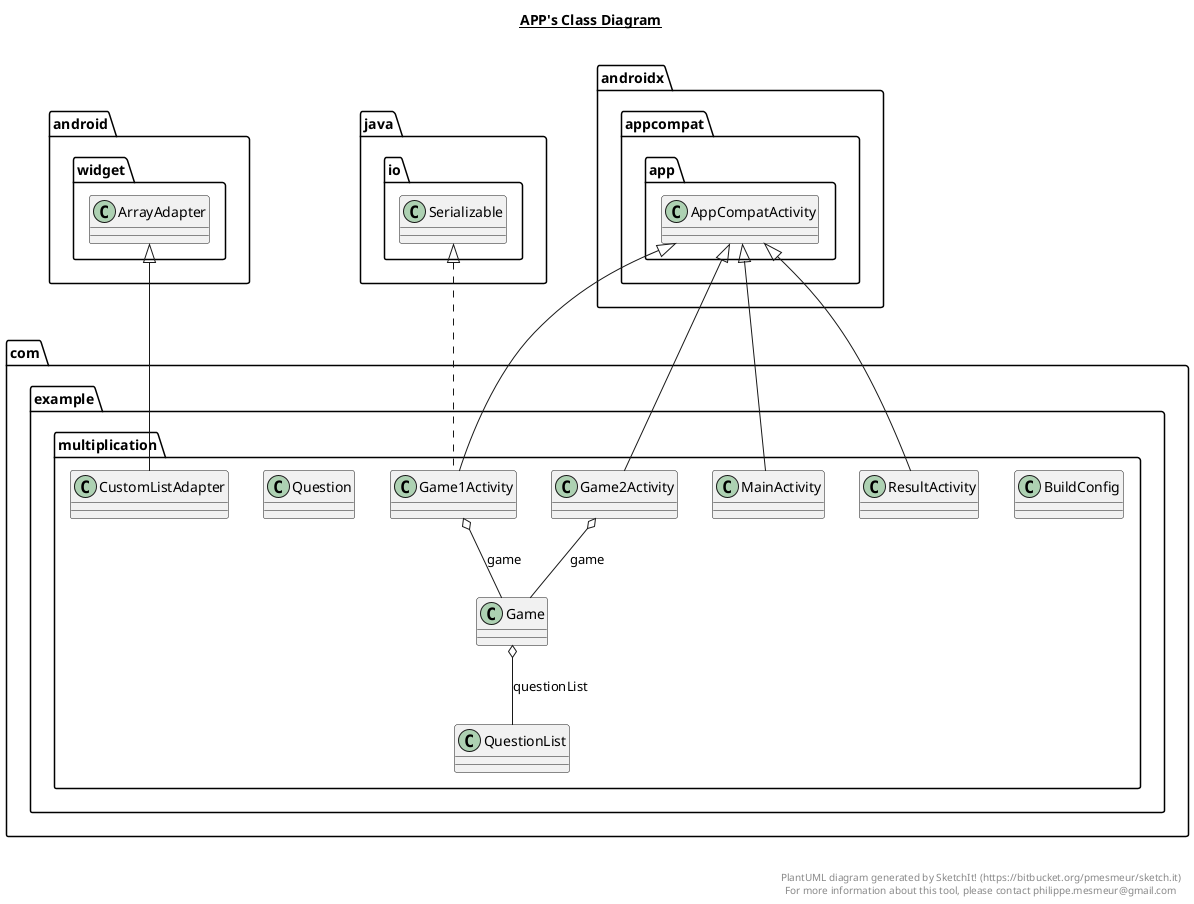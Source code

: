 @startuml

title __APP's Class Diagram__\n

  namespace com.example.multiplication {
    class com.example.multiplication.BuildConfig {
    }
  }
  

  namespace com.example.multiplication {
    class com.example.multiplication.CustomListAdapter {
    }
  }
  

  namespace com.example.multiplication {
    class com.example.multiplication.Game {
    }
  }
  

  namespace com.example.multiplication {
    class com.example.multiplication.Game1Activity {
    }
  }
  

  namespace com.example.multiplication {
    class com.example.multiplication.Game2Activity {
    }
  }
  

  namespace com.example.multiplication {
    class com.example.multiplication.MainActivity {
    }
  }
  

  namespace com.example.multiplication {
    class com.example.multiplication.Question {
    }
  }
  

  namespace com.example.multiplication {
    class com.example.multiplication.QuestionList {
    }
  }
  

  namespace com.example.multiplication {
    class com.example.multiplication.ResultActivity {
    }
  }
  

  com.example.multiplication.CustomListAdapter -up-|> android.widget.ArrayAdapter
  com.example.multiplication.Game o-- com.example.multiplication.QuestionList : questionList
  com.example.multiplication.Game1Activity .up.|> java.io.Serializable
  com.example.multiplication.Game1Activity -up-|> androidx.appcompat.app.AppCompatActivity
  com.example.multiplication.Game1Activity o-- com.example.multiplication.Game : game
  com.example.multiplication.Game2Activity -up-|> androidx.appcompat.app.AppCompatActivity
  com.example.multiplication.Game2Activity o-- com.example.multiplication.Game : game
  com.example.multiplication.MainActivity -up-|> androidx.appcompat.app.AppCompatActivity
  com.example.multiplication.ResultActivity -up-|> androidx.appcompat.app.AppCompatActivity


right footer


PlantUML diagram generated by SketchIt! (https://bitbucket.org/pmesmeur/sketch.it)
For more information about this tool, please contact philippe.mesmeur@gmail.com
endfooter

@enduml
